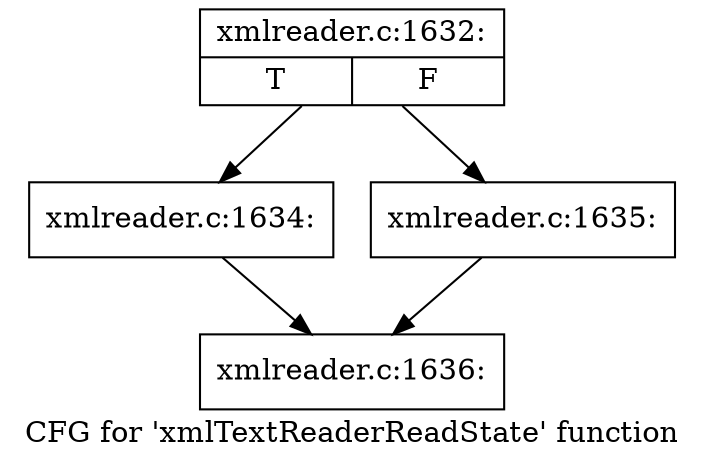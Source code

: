 digraph "CFG for 'xmlTextReaderReadState' function" {
	label="CFG for 'xmlTextReaderReadState' function";

	Node0x55e449271720 [shape=record,label="{xmlreader.c:1632:|{<s0>T|<s1>F}}"];
	Node0x55e449271720 -> Node0x55e44929a800;
	Node0x55e449271720 -> Node0x55e449297440;
	Node0x55e44929a800 [shape=record,label="{xmlreader.c:1634:}"];
	Node0x55e44929a800 -> Node0x55e449271ab0;
	Node0x55e449297440 [shape=record,label="{xmlreader.c:1635:}"];
	Node0x55e449297440 -> Node0x55e449271ab0;
	Node0x55e449271ab0 [shape=record,label="{xmlreader.c:1636:}"];
}
